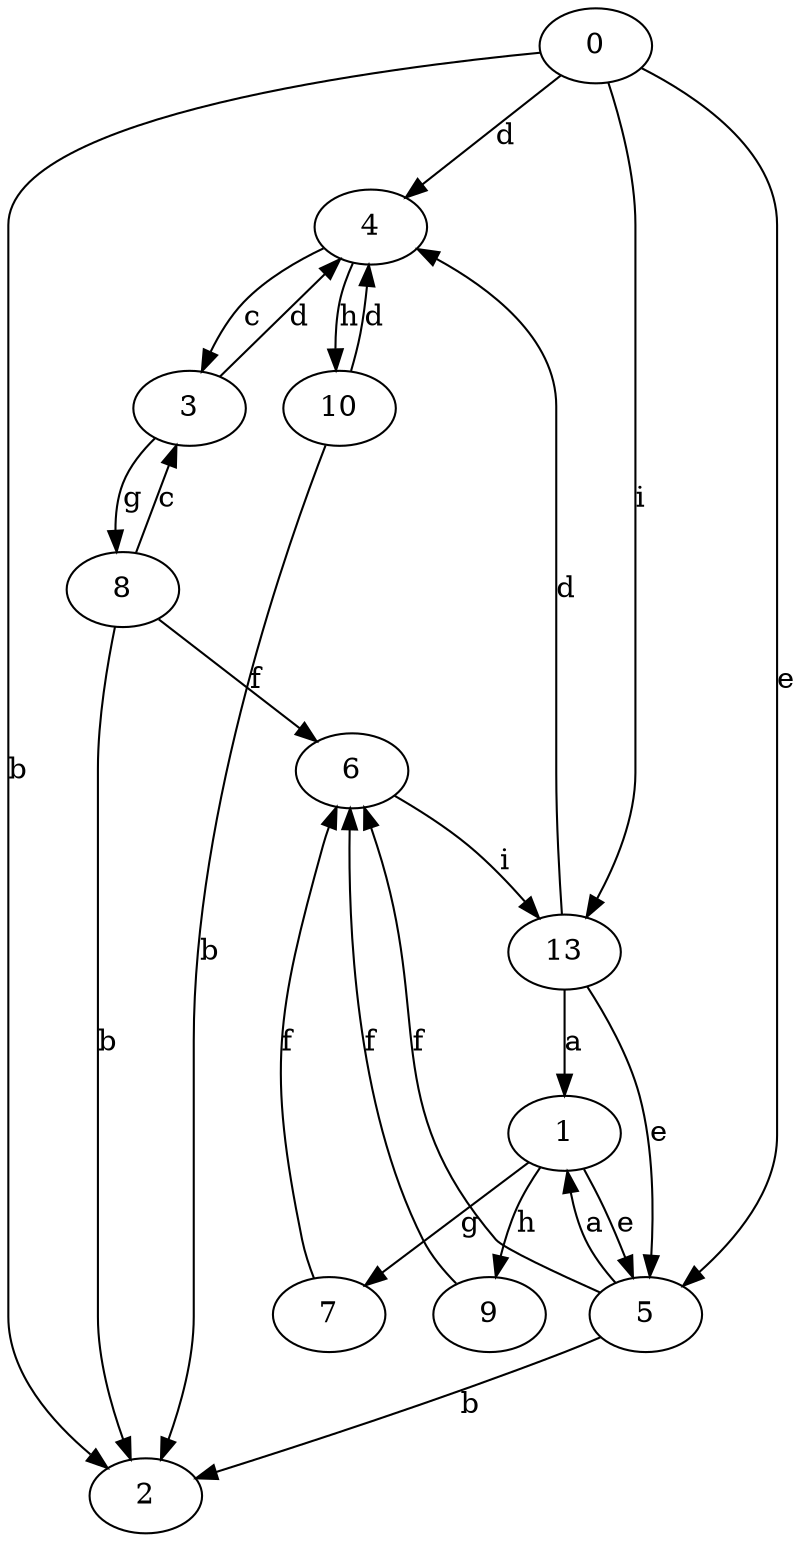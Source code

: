strict digraph  {
0;
1;
2;
3;
4;
5;
6;
7;
8;
9;
10;
13;
0 -> 2  [label=b];
0 -> 4  [label=d];
0 -> 5  [label=e];
0 -> 13  [label=i];
1 -> 5  [label=e];
1 -> 7  [label=g];
1 -> 9  [label=h];
3 -> 4  [label=d];
3 -> 8  [label=g];
4 -> 3  [label=c];
4 -> 10  [label=h];
5 -> 1  [label=a];
5 -> 2  [label=b];
5 -> 6  [label=f];
6 -> 13  [label=i];
7 -> 6  [label=f];
8 -> 2  [label=b];
8 -> 3  [label=c];
8 -> 6  [label=f];
9 -> 6  [label=f];
10 -> 2  [label=b];
10 -> 4  [label=d];
13 -> 1  [label=a];
13 -> 4  [label=d];
13 -> 5  [label=e];
}
